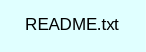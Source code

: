digraph TopLevel {
    compound = true
    bgcolor = lightcyan1
    fontname = Arial
    fontsize = 8
    label = "README.txt"
    node [
        fontname = Arial,
        fontsize = 8,
        color = black
    ]

}

